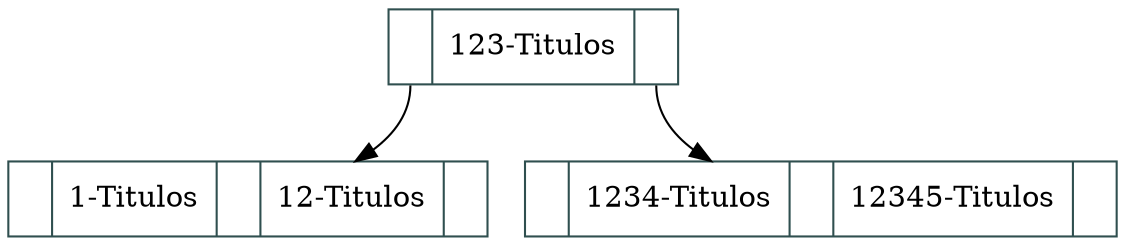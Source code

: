 digraph ArbolB{

node[shape=record color = darkslategray text=white gradientangle=90];
Nodo2090854000[label="<P0>|123-Titulos|<P1>"];
Nodo1120990204[label="<P0>|1-Titulos|<P1>|12-Titulos|<P2>"];
Nodo2090854000:P0 -> Nodo1120990204;
Nodo2113205537[label="<P0>|1234-Titulos|<P1>|12345-Titulos|<P2>"];
Nodo2090854000:P1 -> Nodo2113205537;


}